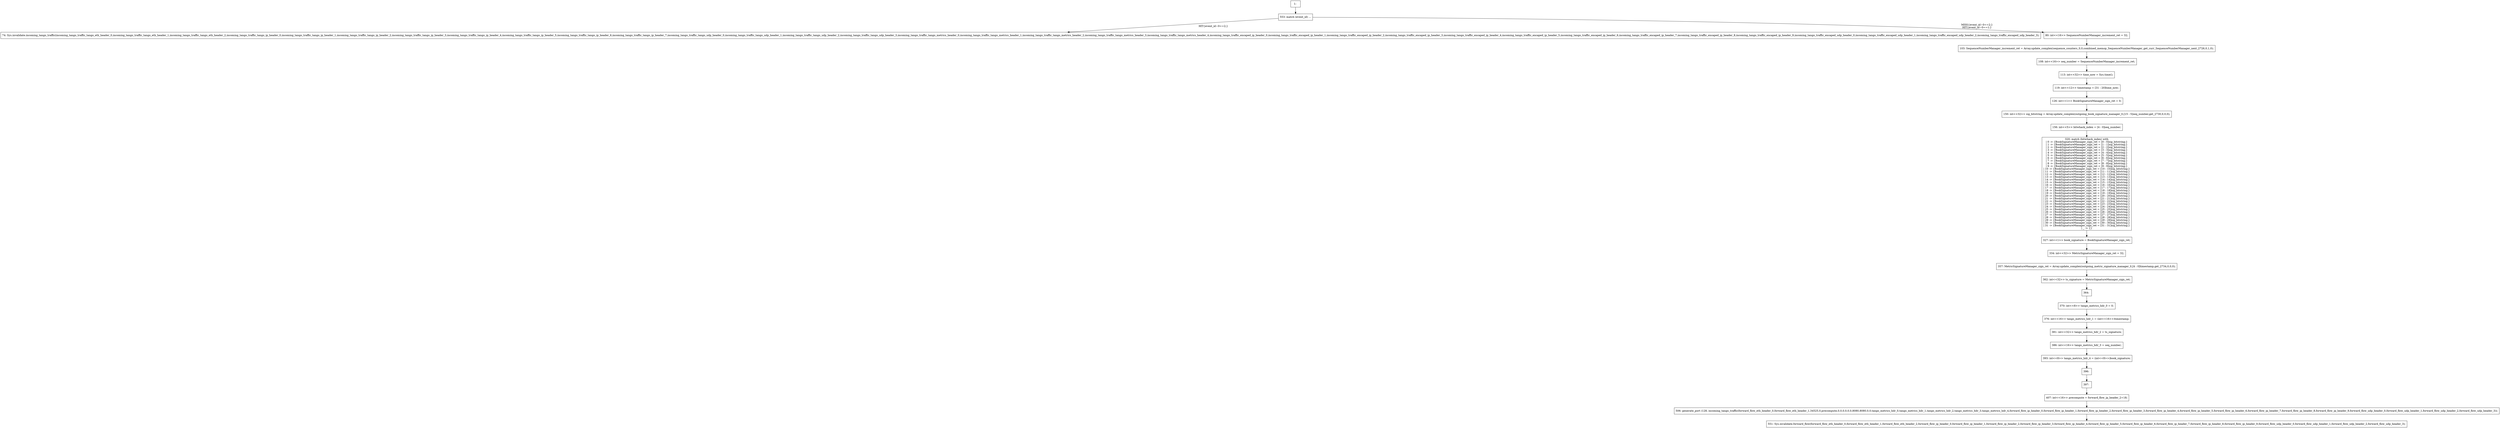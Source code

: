 digraph G {
  "1: " [shape=box, ];
  "74: Sys.invalidate.incoming_tango_traffic(incoming_tango_traffic_tango_eth_header_0,incoming_tango_traffic_tango_eth_header_1,incoming_tango_traffic_tango_eth_header_2,incoming_tango_traffic_tango_ip_header_0,incoming_tango_traffic_tango_ip_header_1,incoming_tango_traffic_tango_ip_header_2,incoming_tango_traffic_tango_ip_header_3,incoming_tango_traffic_tango_ip_header_4,incoming_tango_traffic_tango_ip_header_5,incoming_tango_traffic_tango_ip_header_6,incoming_tango_traffic_tango_ip_header_7,incoming_tango_traffic_tango_udp_header_0,incoming_tango_traffic_tango_udp_header_1,incoming_tango_traffic_tango_udp_header_2,incoming_tango_traffic_tango_udp_header_3,incoming_tango_traffic_tango_metrics_header_0,incoming_tango_traffic_tango_metrics_header_1,incoming_tango_traffic_tango_metrics_header_2,incoming_tango_traffic_tango_metrics_header_3,incoming_tango_traffic_tango_metrics_header_4,incoming_tango_traffic_encaped_ip_header_0,incoming_tango_traffic_encaped_ip_header_1,incoming_tango_traffic_encaped_ip_header_2,incoming_tango_traffic_encaped_ip_header_3,incoming_tango_traffic_encaped_ip_header_4,incoming_tango_traffic_encaped_ip_header_5,incoming_tango_traffic_encaped_ip_header_6,incoming_tango_traffic_encaped_ip_header_7,incoming_tango_traffic_encaped_ip_header_8,incoming_tango_traffic_encaped_ip_header_9,incoming_tango_traffic_encaped_udp_header_0,incoming_tango_traffic_encaped_udp_header_1,incoming_tango_traffic_encaped_udp_header_2,incoming_tango_traffic_encaped_udp_header_3);" [
  shape=box, ];
  "80: int<<16>> SequenceNumberManager_increment_ret = 32;" [shape=box, ];
  "103: SequenceNumberManager_increment_ret = Array.update_complex(sequence_counters_0,0,combined_memop_SequenceNumberManager_get_curr_SequenceNumberManager_next_2726,0,1,0);" [
  shape=box, ];
  "108: int<<16>> seq_number = SequenceNumberManager_increment_ret;" [
  shape=box, ];
  "113: int<<32>> time_now = Sys.time();" [shape=box, ];
  "119: int<<12>> timestamp = [31 : 20]time_now;" [shape=box, ];
  "126: int<<1>> BookSignatureManager_sign_ret = 0;" [shape=box, ];
  "150: int<<32>> sig_bitstring = Array.update_complex(outgoing_book_signature_manager_0,[15 : 5]seq_number,get_2730,0,0,0);" [
  shape=box, ];
  "156: int<<5>> bitwhack_index = [4 : 0]seq_number;" [shape=box, ];
  "320: match (bitwhack_index) with
| 0 -> {BookSignatureManager_sign_ret = [0 : 0]sig_bitstring;}
| 1 -> {BookSignatureManager_sign_ret = [1 : 1]sig_bitstring;}
| 2 -> {BookSignatureManager_sign_ret = [2 : 2]sig_bitstring;}
| 3 -> {BookSignatureManager_sign_ret = [3 : 3]sig_bitstring;}
| 4 -> {BookSignatureManager_sign_ret = [4 : 4]sig_bitstring;}
| 5 -> {BookSignatureManager_sign_ret = [5 : 5]sig_bitstring;}
| 6 -> {BookSignatureManager_sign_ret = [6 : 6]sig_bitstring;}
| 7 -> {BookSignatureManager_sign_ret = [7 : 7]sig_bitstring;}
| 8 -> {BookSignatureManager_sign_ret = [8 : 8]sig_bitstring;}
| 9 -> {BookSignatureManager_sign_ret = [9 : 9]sig_bitstring;}
| 10 -> {BookSignatureManager_sign_ret = [10 : 10]sig_bitstring;}
| 11 -> {BookSignatureManager_sign_ret = [11 : 11]sig_bitstring;}
| 12 -> {BookSignatureManager_sign_ret = [12 : 12]sig_bitstring;}
| 13 -> {BookSignatureManager_sign_ret = [13 : 13]sig_bitstring;}
| 14 -> {BookSignatureManager_sign_ret = [14 : 14]sig_bitstring;}
| 15 -> {BookSignatureManager_sign_ret = [15 : 15]sig_bitstring;}
| 16 -> {BookSignatureManager_sign_ret = [16 : 16]sig_bitstring;}
| 17 -> {BookSignatureManager_sign_ret = [17 : 17]sig_bitstring;}
| 18 -> {BookSignatureManager_sign_ret = [18 : 18]sig_bitstring;}
| 19 -> {BookSignatureManager_sign_ret = [19 : 19]sig_bitstring;}
| 20 -> {BookSignatureManager_sign_ret = [20 : 20]sig_bitstring;}
| 21 -> {BookSignatureManager_sign_ret = [21 : 21]sig_bitstring;}
| 22 -> {BookSignatureManager_sign_ret = [22 : 22]sig_bitstring;}
| 23 -> {BookSignatureManager_sign_ret = [23 : 23]sig_bitstring;}
| 24 -> {BookSignatureManager_sign_ret = [24 : 24]sig_bitstring;}
| 25 -> {BookSignatureManager_sign_ret = [25 : 25]sig_bitstring;}
| 26 -> {BookSignatureManager_sign_ret = [26 : 26]sig_bitstring;}
| 27 -> {BookSignatureManager_sign_ret = [27 : 27]sig_bitstring;}
| 28 -> {BookSignatureManager_sign_ret = [28 : 28]sig_bitstring;}
| 29 -> {BookSignatureManager_sign_ret = [29 : 29]sig_bitstring;}
| 30 -> {BookSignatureManager_sign_ret = [30 : 30]sig_bitstring;}
| 31 -> {BookSignatureManager_sign_ret = [31 : 31]sig_bitstring;}
| _ -> {}" [
  shape=box, ];
  "327: int<<1>> book_signature = BookSignatureManager_sign_ret;" [shape=box, ];
  "334: int<<32>> MetricSignatureManager_sign_ret = 32;" [shape=box, ];
  "357: MetricSignatureManager_sign_ret = Array.update_complex(outgoing_metric_signature_manager_0,[4 : 0]timestamp,get_2734,0,0,0);" [
  shape=box, ];
  "362: int<<32>> ts_signature = MetricSignatureManager_sign_ret;" [shape=box,
                                                                    ];
  "364: " [shape=box, ];
  "370: int<<8>> tango_metrics_hdr_0 = 0;" [shape=box, ];
  "376: int<<16>> tango_metrics_hdr_1 = (int<<16>>)timestamp;" [shape=box, ];
  "381: int<<32>> tango_metrics_hdr_2 = ts_signature;" [shape=box, ];
  "386: int<<16>> tango_metrics_hdr_3 = seq_number;" [shape=box, ];
  "393: int<<8>> tango_metrics_hdr_4 = (int<<8>>)book_signature;" [shape=box, ];
  "396: " [shape=box, ];
  "397: " [shape=box, ];
  "407: int<<16>> precompute = forward_flow_ip_header_2+18;" [shape=box, ];
  "506: generate_port (128, incoming_tango_traffic(forward_flow_eth_header_0,forward_flow_eth_header_1,34525,0,precompute,0,0,0,0,0,0,8080,8080,0,0,tango_metrics_hdr_0,tango_metrics_hdr_1,tango_metrics_hdr_2,tango_metrics_hdr_3,tango_metrics_hdr_4,forward_flow_ip_header_0,forward_flow_ip_header_1,forward_flow_ip_header_2,forward_flow_ip_header_3,forward_flow_ip_header_4,forward_flow_ip_header_5,forward_flow_ip_header_6,forward_flow_ip_header_7,forward_flow_ip_header_8,forward_flow_ip_header_9,forward_flow_udp_header_0,forward_flow_udp_header_1,forward_flow_udp_header_2,forward_flow_udp_header_3));" [
  shape=box, ];
  "551: Sys.invalidate.forward_flow(forward_flow_eth_header_0,forward_flow_eth_header_1,forward_flow_eth_header_2,forward_flow_ip_header_0,forward_flow_ip_header_1,forward_flow_ip_header_2,forward_flow_ip_header_3,forward_flow_ip_header_4,forward_flow_ip_header_5,forward_flow_ip_header_6,forward_flow_ip_header_7,forward_flow_ip_header_8,forward_flow_ip_header_9,forward_flow_udp_header_0,forward_flow_udp_header_1,forward_flow_udp_header_2,forward_flow_udp_header_3);" [
  shape=box, ];
  "553: match (event_id) ...
" [shape=box, ];
  
  
  "1: " -> "553: match (event_id) ...
" [label="", ];
  "80: int<<16>> SequenceNumberManager_increment_ret = 32;" -> "103: SequenceNumberManager_increment_ret = Array.update_complex(sequence_counters_0,0,combined_memop_SequenceNumberManager_get_curr_SequenceNumberManager_next_2726,0,1,0);" [
  label="", ];
  "103: SequenceNumberManager_increment_ret = Array.update_complex(sequence_counters_0,0,combined_memop_SequenceNumberManager_get_curr_SequenceNumberManager_next_2726,0,1,0);" -> "108: int<<16>> seq_number = SequenceNumberManager_increment_ret;" [
  label="", ];
  "108: int<<16>> seq_number = SequenceNumberManager_increment_ret;" -> "113: int<<32>> time_now = Sys.time();" [
  label="", ];
  "113: int<<32>> time_now = Sys.time();" -> "119: int<<12>> timestamp = [31 : 20]time_now;" [
  label="", ];
  "119: int<<12>> timestamp = [31 : 20]time_now;" -> "126: int<<1>> BookSignatureManager_sign_ret = 0;" [
  label="", ];
  "126: int<<1>> BookSignatureManager_sign_ret = 0;" -> "150: int<<32>> sig_bitstring = Array.update_complex(outgoing_book_signature_manager_0,[15 : 5]seq_number,get_2730,0,0,0);" [
  label="", ];
  "150: int<<32>> sig_bitstring = Array.update_complex(outgoing_book_signature_manager_0,[15 : 5]seq_number,get_2730,0,0,0);" -> "156: int<<5>> bitwhack_index = [4 : 0]seq_number;" [
  label="", ];
  "156: int<<5>> bitwhack_index = [4 : 0]seq_number;" -> "320: match (bitwhack_index) with
| 0 -> {BookSignatureManager_sign_ret = [0 : 0]sig_bitstring;}
| 1 -> {BookSignatureManager_sign_ret = [1 : 1]sig_bitstring;}
| 2 -> {BookSignatureManager_sign_ret = [2 : 2]sig_bitstring;}
| 3 -> {BookSignatureManager_sign_ret = [3 : 3]sig_bitstring;}
| 4 -> {BookSignatureManager_sign_ret = [4 : 4]sig_bitstring;}
| 5 -> {BookSignatureManager_sign_ret = [5 : 5]sig_bitstring;}
| 6 -> {BookSignatureManager_sign_ret = [6 : 6]sig_bitstring;}
| 7 -> {BookSignatureManager_sign_ret = [7 : 7]sig_bitstring;}
| 8 -> {BookSignatureManager_sign_ret = [8 : 8]sig_bitstring;}
| 9 -> {BookSignatureManager_sign_ret = [9 : 9]sig_bitstring;}
| 10 -> {BookSignatureManager_sign_ret = [10 : 10]sig_bitstring;}
| 11 -> {BookSignatureManager_sign_ret = [11 : 11]sig_bitstring;}
| 12 -> {BookSignatureManager_sign_ret = [12 : 12]sig_bitstring;}
| 13 -> {BookSignatureManager_sign_ret = [13 : 13]sig_bitstring;}
| 14 -> {BookSignatureManager_sign_ret = [14 : 14]sig_bitstring;}
| 15 -> {BookSignatureManager_sign_ret = [15 : 15]sig_bitstring;}
| 16 -> {BookSignatureManager_sign_ret = [16 : 16]sig_bitstring;}
| 17 -> {BookSignatureManager_sign_ret = [17 : 17]sig_bitstring;}
| 18 -> {BookSignatureManager_sign_ret = [18 : 18]sig_bitstring;}
| 19 -> {BookSignatureManager_sign_ret = [19 : 19]sig_bitstring;}
| 20 -> {BookSignatureManager_sign_ret = [20 : 20]sig_bitstring;}
| 21 -> {BookSignatureManager_sign_ret = [21 : 21]sig_bitstring;}
| 22 -> {BookSignatureManager_sign_ret = [22 : 22]sig_bitstring;}
| 23 -> {BookSignatureManager_sign_ret = [23 : 23]sig_bitstring;}
| 24 -> {BookSignatureManager_sign_ret = [24 : 24]sig_bitstring;}
| 25 -> {BookSignatureManager_sign_ret = [25 : 25]sig_bitstring;}
| 26 -> {BookSignatureManager_sign_ret = [26 : 26]sig_bitstring;}
| 27 -> {BookSignatureManager_sign_ret = [27 : 27]sig_bitstring;}
| 28 -> {BookSignatureManager_sign_ret = [28 : 28]sig_bitstring;}
| 29 -> {BookSignatureManager_sign_ret = [29 : 29]sig_bitstring;}
| 30 -> {BookSignatureManager_sign_ret = [30 : 30]sig_bitstring;}
| 31 -> {BookSignatureManager_sign_ret = [31 : 31]sig_bitstring;}
| _ -> {}" [
  label="", ];
  "320: match (bitwhack_index) with
| 0 -> {BookSignatureManager_sign_ret = [0 : 0]sig_bitstring;}
| 1 -> {BookSignatureManager_sign_ret = [1 : 1]sig_bitstring;}
| 2 -> {BookSignatureManager_sign_ret = [2 : 2]sig_bitstring;}
| 3 -> {BookSignatureManager_sign_ret = [3 : 3]sig_bitstring;}
| 4 -> {BookSignatureManager_sign_ret = [4 : 4]sig_bitstring;}
| 5 -> {BookSignatureManager_sign_ret = [5 : 5]sig_bitstring;}
| 6 -> {BookSignatureManager_sign_ret = [6 : 6]sig_bitstring;}
| 7 -> {BookSignatureManager_sign_ret = [7 : 7]sig_bitstring;}
| 8 -> {BookSignatureManager_sign_ret = [8 : 8]sig_bitstring;}
| 9 -> {BookSignatureManager_sign_ret = [9 : 9]sig_bitstring;}
| 10 -> {BookSignatureManager_sign_ret = [10 : 10]sig_bitstring;}
| 11 -> {BookSignatureManager_sign_ret = [11 : 11]sig_bitstring;}
| 12 -> {BookSignatureManager_sign_ret = [12 : 12]sig_bitstring;}
| 13 -> {BookSignatureManager_sign_ret = [13 : 13]sig_bitstring;}
| 14 -> {BookSignatureManager_sign_ret = [14 : 14]sig_bitstring;}
| 15 -> {BookSignatureManager_sign_ret = [15 : 15]sig_bitstring;}
| 16 -> {BookSignatureManager_sign_ret = [16 : 16]sig_bitstring;}
| 17 -> {BookSignatureManager_sign_ret = [17 : 17]sig_bitstring;}
| 18 -> {BookSignatureManager_sign_ret = [18 : 18]sig_bitstring;}
| 19 -> {BookSignatureManager_sign_ret = [19 : 19]sig_bitstring;}
| 20 -> {BookSignatureManager_sign_ret = [20 : 20]sig_bitstring;}
| 21 -> {BookSignatureManager_sign_ret = [21 : 21]sig_bitstring;}
| 22 -> {BookSignatureManager_sign_ret = [22 : 22]sig_bitstring;}
| 23 -> {BookSignatureManager_sign_ret = [23 : 23]sig_bitstring;}
| 24 -> {BookSignatureManager_sign_ret = [24 : 24]sig_bitstring;}
| 25 -> {BookSignatureManager_sign_ret = [25 : 25]sig_bitstring;}
| 26 -> {BookSignatureManager_sign_ret = [26 : 26]sig_bitstring;}
| 27 -> {BookSignatureManager_sign_ret = [27 : 27]sig_bitstring;}
| 28 -> {BookSignatureManager_sign_ret = [28 : 28]sig_bitstring;}
| 29 -> {BookSignatureManager_sign_ret = [29 : 29]sig_bitstring;}
| 30 -> {BookSignatureManager_sign_ret = [30 : 30]sig_bitstring;}
| 31 -> {BookSignatureManager_sign_ret = [31 : 31]sig_bitstring;}
| _ -> {}" -> "327: int<<1>> book_signature = BookSignatureManager_sign_ret;" [
  label="", ];
  "327: int<<1>> book_signature = BookSignatureManager_sign_ret;" -> "334: int<<32>> MetricSignatureManager_sign_ret = 32;" [
  label="", ];
  "334: int<<32>> MetricSignatureManager_sign_ret = 32;" -> "357: MetricSignatureManager_sign_ret = Array.update_complex(outgoing_metric_signature_manager_0,[4 : 0]timestamp,get_2734,0,0,0);" [
  label="", ];
  "357: MetricSignatureManager_sign_ret = Array.update_complex(outgoing_metric_signature_manager_0,[4 : 0]timestamp,get_2734,0,0,0);" -> "362: int<<32>> ts_signature = MetricSignatureManager_sign_ret;" [
  label="", ];
  "362: int<<32>> ts_signature = MetricSignatureManager_sign_ret;" -> "364: " [
  label="", ];
  "364: " -> "370: int<<8>> tango_metrics_hdr_0 = 0;" [label="", ];
  "370: int<<8>> tango_metrics_hdr_0 = 0;" -> "376: int<<16>> tango_metrics_hdr_1 = (int<<16>>)timestamp;" [
  label="", ];
  "376: int<<16>> tango_metrics_hdr_1 = (int<<16>>)timestamp;" -> "381: int<<32>> tango_metrics_hdr_2 = ts_signature;" [
  label="", ];
  "381: int<<32>> tango_metrics_hdr_2 = ts_signature;" -> "386: int<<16>> tango_metrics_hdr_3 = seq_number;" [
  label="", ];
  "386: int<<16>> tango_metrics_hdr_3 = seq_number;" -> "393: int<<8>> tango_metrics_hdr_4 = (int<<8>>)book_signature;" [
  label="", ];
  "393: int<<8>> tango_metrics_hdr_4 = (int<<8>>)book_signature;" -> "396: " [
  label="", ];
  "396: " -> "397: " [label="", ];
  "397: " -> "407: int<<16>> precompute = forward_flow_ip_header_2+18;" [
  label="", ];
  "407: int<<16>> precompute = forward_flow_ip_header_2+18;" -> "506: generate_port (128, incoming_tango_traffic(forward_flow_eth_header_0,forward_flow_eth_header_1,34525,0,precompute,0,0,0,0,0,0,8080,8080,0,0,tango_metrics_hdr_0,tango_metrics_hdr_1,tango_metrics_hdr_2,tango_metrics_hdr_3,tango_metrics_hdr_4,forward_flow_ip_header_0,forward_flow_ip_header_1,forward_flow_ip_header_2,forward_flow_ip_header_3,forward_flow_ip_header_4,forward_flow_ip_header_5,forward_flow_ip_header_6,forward_flow_ip_header_7,forward_flow_ip_header_8,forward_flow_ip_header_9,forward_flow_udp_header_0,forward_flow_udp_header_1,forward_flow_udp_header_2,forward_flow_udp_header_3));" [
  label="", ];
  "506: generate_port (128, incoming_tango_traffic(forward_flow_eth_header_0,forward_flow_eth_header_1,34525,0,precompute,0,0,0,0,0,0,8080,8080,0,0,tango_metrics_hdr_0,tango_metrics_hdr_1,tango_metrics_hdr_2,tango_metrics_hdr_3,tango_metrics_hdr_4,forward_flow_ip_header_0,forward_flow_ip_header_1,forward_flow_ip_header_2,forward_flow_ip_header_3,forward_flow_ip_header_4,forward_flow_ip_header_5,forward_flow_ip_header_6,forward_flow_ip_header_7,forward_flow_ip_header_8,forward_flow_ip_header_9,forward_flow_udp_header_0,forward_flow_udp_header_1,forward_flow_udp_header_2,forward_flow_udp_header_3));" -> "551: Sys.invalidate.forward_flow(forward_flow_eth_header_0,forward_flow_eth_header_1,forward_flow_eth_header_2,forward_flow_ip_header_0,forward_flow_ip_header_1,forward_flow_ip_header_2,forward_flow_ip_header_3,forward_flow_ip_header_4,forward_flow_ip_header_5,forward_flow_ip_header_6,forward_flow_ip_header_7,forward_flow_ip_header_8,forward_flow_ip_header_9,forward_flow_udp_header_0,forward_flow_udp_header_1,forward_flow_udp_header_2,forward_flow_udp_header_3);" [
  label="", ];
  "553: match (event_id) ...
" -> "74: Sys.invalidate.incoming_tango_traffic(incoming_tango_traffic_tango_eth_header_0,incoming_tango_traffic_tango_eth_header_1,incoming_tango_traffic_tango_eth_header_2,incoming_tango_traffic_tango_ip_header_0,incoming_tango_traffic_tango_ip_header_1,incoming_tango_traffic_tango_ip_header_2,incoming_tango_traffic_tango_ip_header_3,incoming_tango_traffic_tango_ip_header_4,incoming_tango_traffic_tango_ip_header_5,incoming_tango_traffic_tango_ip_header_6,incoming_tango_traffic_tango_ip_header_7,incoming_tango_traffic_tango_udp_header_0,incoming_tango_traffic_tango_udp_header_1,incoming_tango_traffic_tango_udp_header_2,incoming_tango_traffic_tango_udp_header_3,incoming_tango_traffic_tango_metrics_header_0,incoming_tango_traffic_tango_metrics_header_1,incoming_tango_traffic_tango_metrics_header_2,incoming_tango_traffic_tango_metrics_header_3,incoming_tango_traffic_tango_metrics_header_4,incoming_tango_traffic_encaped_ip_header_0,incoming_tango_traffic_encaped_ip_header_1,incoming_tango_traffic_encaped_ip_header_2,incoming_tango_traffic_encaped_ip_header_3,incoming_tango_traffic_encaped_ip_header_4,incoming_tango_traffic_encaped_ip_header_5,incoming_tango_traffic_encaped_ip_header_6,incoming_tango_traffic_encaped_ip_header_7,incoming_tango_traffic_encaped_ip_header_8,incoming_tango_traffic_encaped_ip_header_9,incoming_tango_traffic_encaped_udp_header_0,incoming_tango_traffic_encaped_udp_header_1,incoming_tango_traffic_encaped_udp_header_2,incoming_tango_traffic_encaped_udp_header_3);" [
  label="HIT{event_id~0==2;}", ];
  "553: match (event_id) ...
" -> "80: int<<16>> SequenceNumberManager_increment_ret = 32;" [
  label="MISS{event_id~0==2;}
HIT{event_id~0==1;}", ];
  
  }